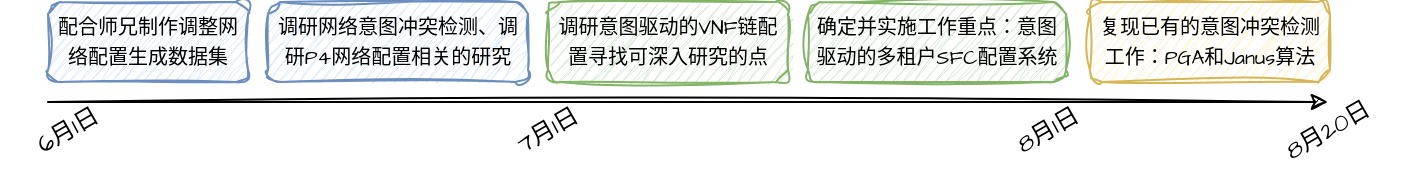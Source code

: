 <mxfile version="24.7.7">
  <diagram name="第 1 页" id="RPNNd0t_XWJfNYnWHV2W">
    <mxGraphModel dx="775" dy="430" grid="0" gridSize="10" guides="1" tooltips="1" connect="1" arrows="1" fold="1" page="1" pageScale="1" pageWidth="827" pageHeight="1169" math="0" shadow="0">
      <root>
        <mxCell id="0" />
        <mxCell id="1" parent="0" />
        <mxCell id="L-xr58H3ONyju9xF1Wd7-1" value="" style="endArrow=classic;html=1;rounded=1;sketch=1;curveFitting=1;jiggle=2;labelBackgroundColor=none;fontColor=default;" edge="1" parent="1">
          <mxGeometry width="50" height="50" relative="1" as="geometry">
            <mxPoint x="140" y="380" as="sourcePoint" />
            <mxPoint x="780" y="380" as="targetPoint" />
          </mxGeometry>
        </mxCell>
        <mxCell id="L-xr58H3ONyju9xF1Wd7-3" value="6月1日" style="text;html=1;align=center;verticalAlign=middle;resizable=0;points=[];autosize=1;strokeColor=none;fillColor=none;fontFamily=Architects Daughter;fontSource=https%3A%2F%2Ffonts.googleapis.com%2Fcss%3Ffamily%3DArchitects%2BDaughter;rotation=-30;" vertex="1" parent="1">
          <mxGeometry x="120" y="380" width="60" height="30" as="geometry" />
        </mxCell>
        <mxCell id="L-xr58H3ONyju9xF1Wd7-5" value="&lt;font style=&quot;font-size: 10px;&quot;&gt;配合师兄制作调整网络配置生成数据集&lt;/font&gt;" style="whiteSpace=wrap;html=1;rounded=1;sketch=1;hachureGap=4;jiggle=2;curveFitting=1;fontFamily=Architects Daughter;fontSource=https%3A%2F%2Ffonts.googleapis.com%2Fcss%3Ffamily%3DArchitects%2BDaughter;fillColor=#dae8fc;strokeColor=#6c8ebf;" vertex="1" parent="1">
          <mxGeometry x="140" y="330" width="100" height="40" as="geometry" />
        </mxCell>
        <mxCell id="L-xr58H3ONyju9xF1Wd7-7" value="&lt;span style=&quot;font-size: 10px;&quot;&gt;调研网络意图冲突检测、&lt;/span&gt;&lt;span style=&quot;font-size: 10px;&quot;&gt;调研P4网络配置&lt;/span&gt;&lt;span style=&quot;font-size: 10px;&quot;&gt;相关的研究&lt;/span&gt;" style="whiteSpace=wrap;html=1;rounded=1;sketch=1;hachureGap=4;jiggle=2;curveFitting=1;fontFamily=Architects Daughter;fontSource=https%3A%2F%2Ffonts.googleapis.com%2Fcss%3Ffamily%3DArchitects%2BDaughter;fillColor=#dae8fc;strokeColor=#6c8ebf;" vertex="1" parent="1">
          <mxGeometry x="250" y="330" width="130" height="40" as="geometry" />
        </mxCell>
        <mxCell id="L-xr58H3ONyju9xF1Wd7-9" value="7月1日" style="text;html=1;align=center;verticalAlign=middle;resizable=0;points=[];autosize=1;strokeColor=none;fillColor=none;fontFamily=Architects Daughter;fontSource=https%3A%2F%2Ffonts.googleapis.com%2Fcss%3Ffamily%3DArchitects%2BDaughter;rotation=-30;" vertex="1" parent="1">
          <mxGeometry x="360" y="380" width="60" height="30" as="geometry" />
        </mxCell>
        <mxCell id="L-xr58H3ONyju9xF1Wd7-10" value="&lt;span style=&quot;font-size: 10px;&quot;&gt;调研意图驱动的VNF链配置寻找可深入研究的点&lt;/span&gt;" style="whiteSpace=wrap;html=1;rounded=1;sketch=1;hachureGap=4;jiggle=2;curveFitting=1;fontFamily=Architects Daughter;fontSource=https%3A%2F%2Ffonts.googleapis.com%2Fcss%3Ffamily%3DArchitects%2BDaughter;fillColor=#d5e8d4;strokeColor=#82b366;" vertex="1" parent="1">
          <mxGeometry x="390" y="330" width="120" height="40" as="geometry" />
        </mxCell>
        <mxCell id="L-xr58H3ONyju9xF1Wd7-11" value="8月1日" style="text;html=1;align=center;verticalAlign=middle;resizable=0;points=[];autosize=1;strokeColor=none;fillColor=none;fontFamily=Architects Daughter;fontSource=https%3A%2F%2Ffonts.googleapis.com%2Fcss%3Ffamily%3DArchitects%2BDaughter;rotation=-30;" vertex="1" parent="1">
          <mxGeometry x="610" y="380" width="60" height="30" as="geometry" />
        </mxCell>
        <mxCell id="L-xr58H3ONyju9xF1Wd7-12" value="&lt;span style=&quot;font-size: 10px;&quot;&gt;确定并实施工作重点：&lt;/span&gt;&lt;span style=&quot;font-size: 10px; background-color: initial;&quot;&gt;意图驱动的多租户SFC配置系统&lt;/span&gt;" style="whiteSpace=wrap;html=1;rounded=1;sketch=1;hachureGap=4;jiggle=2;curveFitting=1;fontFamily=Architects Daughter;fontSource=https%3A%2F%2Ffonts.googleapis.com%2Fcss%3Ffamily%3DArchitects%2BDaughter;fillColor=#d5e8d4;strokeColor=#82b366;" vertex="1" parent="1">
          <mxGeometry x="520" y="330" width="129" height="40" as="geometry" />
        </mxCell>
        <mxCell id="L-xr58H3ONyju9xF1Wd7-13" value="&lt;div&gt;&lt;span style=&quot;font-size: 10px;&quot;&gt;复现已有的意图冲突检测工作：PGA和Janus算法&lt;/span&gt;&lt;/div&gt;" style="whiteSpace=wrap;html=1;rounded=1;sketch=1;hachureGap=4;jiggle=2;curveFitting=1;fontFamily=Architects Daughter;fontSource=https%3A%2F%2Ffonts.googleapis.com%2Fcss%3Ffamily%3DArchitects%2BDaughter;fillColor=#fff2cc;strokeColor=#d6b656;" vertex="1" parent="1">
          <mxGeometry x="661" y="330" width="120" height="40" as="geometry" />
        </mxCell>
        <mxCell id="L-xr58H3ONyju9xF1Wd7-14" value="8月20日" style="text;html=1;align=center;verticalAlign=middle;resizable=0;points=[];autosize=1;strokeColor=none;fillColor=none;fontFamily=Architects Daughter;fontSource=https%3A%2F%2Ffonts.googleapis.com%2Fcss%3Ffamily%3DArchitects%2BDaughter;rotation=-30;" vertex="1" parent="1">
          <mxGeometry x="745" y="380" width="70" height="30" as="geometry" />
        </mxCell>
      </root>
    </mxGraphModel>
  </diagram>
</mxfile>
